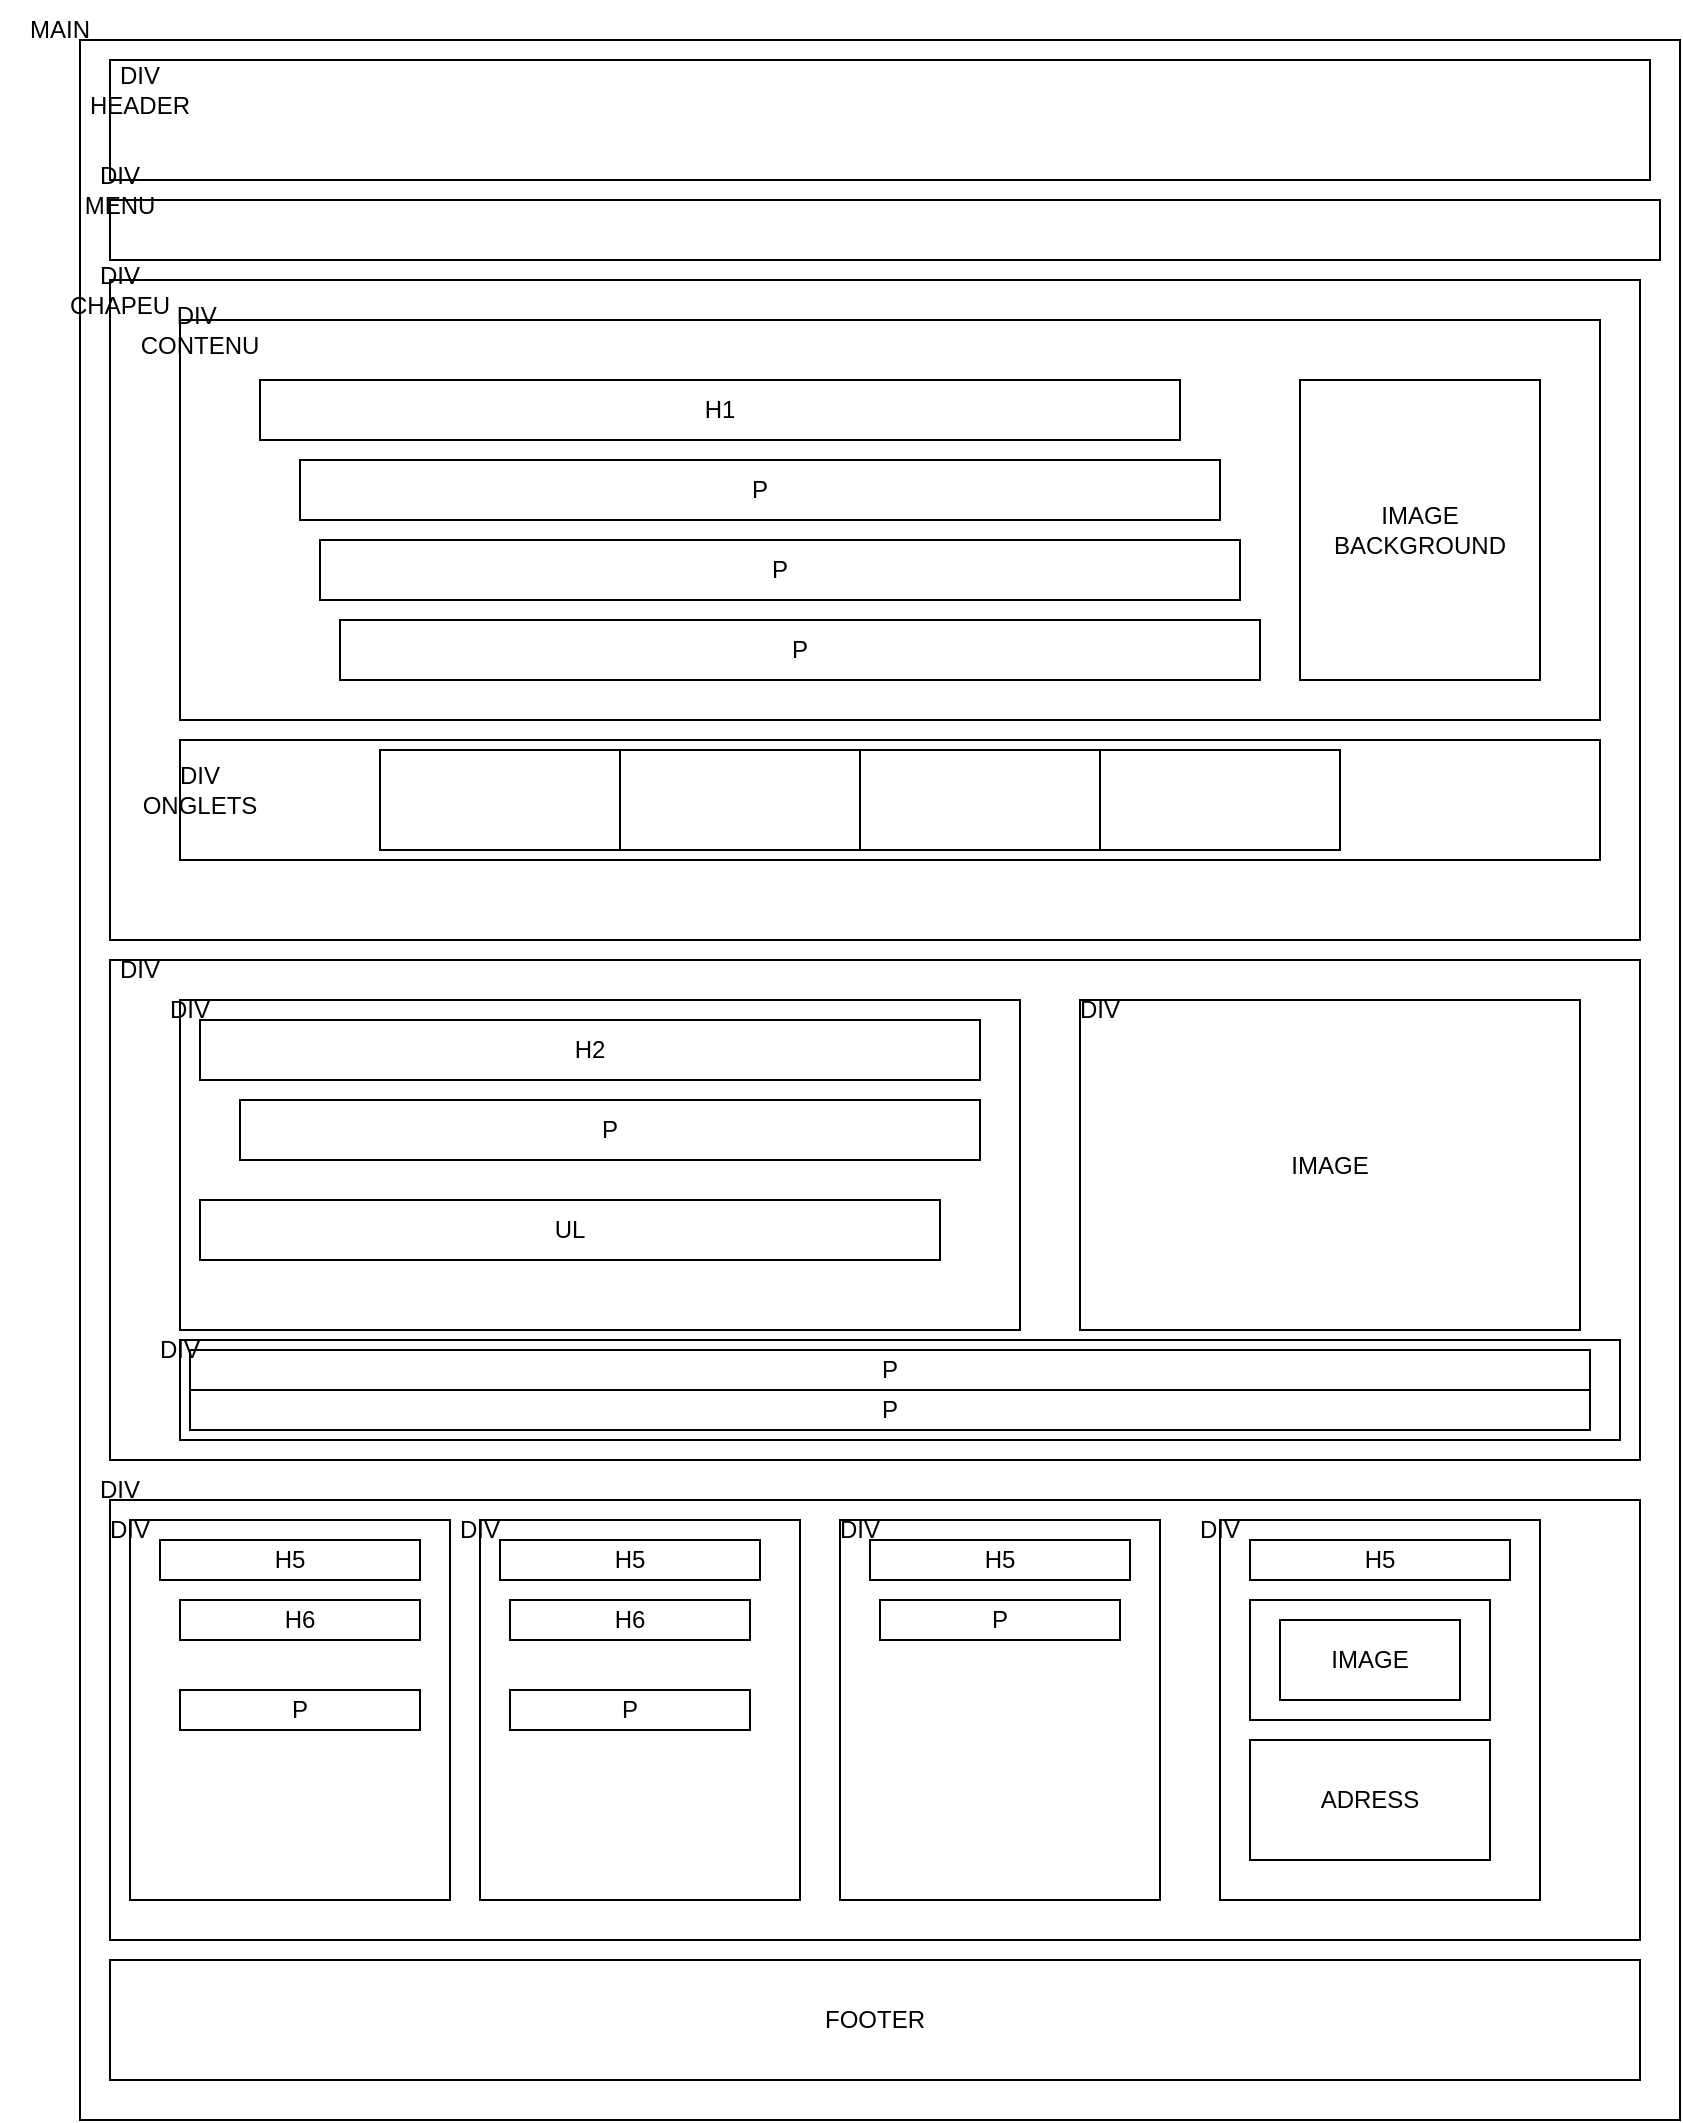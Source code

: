 <mxfile version="20.8.16" type="device"><diagram name="Page-1" id="SESBvs3UI0SL-tLKVWSo"><mxGraphModel dx="2396" dy="881" grid="1" gridSize="10" guides="1" tooltips="1" connect="1" arrows="1" fold="1" page="1" pageScale="1" pageWidth="827" pageHeight="1169" math="0" shadow="0"><root><mxCell id="0"/><mxCell id="1" parent="0"/><mxCell id="TVArz3ZOQGWBPpk73GY8-2" value="" style="rounded=0;whiteSpace=wrap;html=1;" vertex="1" parent="1"><mxGeometry x="10" y="40" width="800" height="1040" as="geometry"/></mxCell><mxCell id="TVArz3ZOQGWBPpk73GY8-3" value="" style="rounded=0;whiteSpace=wrap;html=1;" vertex="1" parent="1"><mxGeometry x="25" y="50" width="770" height="60" as="geometry"/></mxCell><mxCell id="TVArz3ZOQGWBPpk73GY8-4" value="" style="rounded=0;whiteSpace=wrap;html=1;" vertex="1" parent="1"><mxGeometry x="25" y="120" width="775" height="30" as="geometry"/></mxCell><mxCell id="TVArz3ZOQGWBPpk73GY8-5" value="MAIN" style="text;html=1;strokeColor=none;fillColor=none;align=center;verticalAlign=middle;whiteSpace=wrap;rounded=0;" vertex="1" parent="1"><mxGeometry x="-30" y="20" width="60" height="30" as="geometry"/></mxCell><mxCell id="TVArz3ZOQGWBPpk73GY8-6" value="Text" style="text;html=1;strokeColor=none;fillColor=none;align=center;verticalAlign=middle;whiteSpace=wrap;rounded=0;" vertex="1" parent="1"><mxGeometry x="570" y="440" width="60" height="30" as="geometry"/></mxCell><mxCell id="TVArz3ZOQGWBPpk73GY8-7" value="Text" style="text;html=1;strokeColor=none;fillColor=none;align=center;verticalAlign=middle;whiteSpace=wrap;rounded=0;" vertex="1" parent="1"><mxGeometry x="570" y="440" width="60" height="30" as="geometry"/></mxCell><mxCell id="TVArz3ZOQGWBPpk73GY8-8" value="DIV MENU" style="text;html=1;strokeColor=none;fillColor=none;align=center;verticalAlign=middle;whiteSpace=wrap;rounded=0;" vertex="1" parent="1"><mxGeometry y="100" width="60" height="30" as="geometry"/></mxCell><mxCell id="TVArz3ZOQGWBPpk73GY8-9" value="DIV HEADER" style="text;html=1;strokeColor=none;fillColor=none;align=center;verticalAlign=middle;whiteSpace=wrap;rounded=0;" vertex="1" parent="1"><mxGeometry x="10" y="50" width="60" height="30" as="geometry"/></mxCell><mxCell id="TVArz3ZOQGWBPpk73GY8-11" value="" style="rounded=0;whiteSpace=wrap;html=1;" vertex="1" parent="1"><mxGeometry x="25" y="160" width="765" height="330" as="geometry"/></mxCell><mxCell id="TVArz3ZOQGWBPpk73GY8-12" value="DIV CHAPEU" style="text;html=1;strokeColor=none;fillColor=none;align=center;verticalAlign=middle;whiteSpace=wrap;rounded=0;" vertex="1" parent="1"><mxGeometry y="150" width="60" height="30" as="geometry"/></mxCell><mxCell id="TVArz3ZOQGWBPpk73GY8-13" value="" style="rounded=0;whiteSpace=wrap;html=1;" vertex="1" parent="1"><mxGeometry x="60" y="180" width="710" height="200" as="geometry"/></mxCell><mxCell id="TVArz3ZOQGWBPpk73GY8-14" value="" style="rounded=0;whiteSpace=wrap;html=1;" vertex="1" parent="1"><mxGeometry x="60" y="390" width="710" height="60" as="geometry"/></mxCell><mxCell id="TVArz3ZOQGWBPpk73GY8-15" value="" style="rounded=0;whiteSpace=wrap;html=1;" vertex="1" parent="1"><mxGeometry x="160" y="395" width="120" height="50" as="geometry"/></mxCell><mxCell id="TVArz3ZOQGWBPpk73GY8-16" value="" style="rounded=0;whiteSpace=wrap;html=1;" vertex="1" parent="1"><mxGeometry x="280" y="395" width="120" height="50" as="geometry"/></mxCell><mxCell id="TVArz3ZOQGWBPpk73GY8-17" value="" style="rounded=0;whiteSpace=wrap;html=1;" vertex="1" parent="1"><mxGeometry x="400" y="395" width="120" height="50" as="geometry"/></mxCell><mxCell id="TVArz3ZOQGWBPpk73GY8-18" value="" style="rounded=0;whiteSpace=wrap;html=1;" vertex="1" parent="1"><mxGeometry x="520" y="395" width="120" height="50" as="geometry"/></mxCell><mxCell id="TVArz3ZOQGWBPpk73GY8-19" value="H1" style="rounded=0;whiteSpace=wrap;html=1;" vertex="1" parent="1"><mxGeometry x="100" y="210" width="460" height="30" as="geometry"/></mxCell><mxCell id="TVArz3ZOQGWBPpk73GY8-20" value="P" style="rounded=0;whiteSpace=wrap;html=1;" vertex="1" parent="1"><mxGeometry x="120" y="250" width="460" height="30" as="geometry"/></mxCell><mxCell id="TVArz3ZOQGWBPpk73GY8-21" value="P" style="rounded=0;whiteSpace=wrap;html=1;" vertex="1" parent="1"><mxGeometry x="140" y="330" width="460" height="30" as="geometry"/></mxCell><mxCell id="TVArz3ZOQGWBPpk73GY8-22" value="P" style="rounded=0;whiteSpace=wrap;html=1;" vertex="1" parent="1"><mxGeometry x="130" y="290" width="460" height="30" as="geometry"/></mxCell><mxCell id="TVArz3ZOQGWBPpk73GY8-25" value="DIV&amp;nbsp; CONTENU" style="text;html=1;strokeColor=none;fillColor=none;align=center;verticalAlign=middle;whiteSpace=wrap;rounded=0;" vertex="1" parent="1"><mxGeometry x="40" y="170" width="60" height="30" as="geometry"/></mxCell><mxCell id="TVArz3ZOQGWBPpk73GY8-26" value="DIV ONGLETS" style="text;html=1;strokeColor=none;fillColor=none;align=center;verticalAlign=middle;whiteSpace=wrap;rounded=0;" vertex="1" parent="1"><mxGeometry x="40" y="400" width="60" height="30" as="geometry"/></mxCell><mxCell id="TVArz3ZOQGWBPpk73GY8-27" value="" style="rounded=0;whiteSpace=wrap;html=1;" vertex="1" parent="1"><mxGeometry x="25" y="500" width="765" height="250" as="geometry"/></mxCell><mxCell id="TVArz3ZOQGWBPpk73GY8-28" value="" style="rounded=0;whiteSpace=wrap;html=1;" vertex="1" parent="1"><mxGeometry x="60" y="520" width="420" height="165" as="geometry"/></mxCell><mxCell id="TVArz3ZOQGWBPpk73GY8-29" value="IMAGE" style="rounded=0;whiteSpace=wrap;html=1;" vertex="1" parent="1"><mxGeometry x="510" y="520" width="250" height="165" as="geometry"/></mxCell><mxCell id="TVArz3ZOQGWBPpk73GY8-33" value="H2" style="rounded=0;whiteSpace=wrap;html=1;" vertex="1" parent="1"><mxGeometry x="70" y="530" width="390" height="30" as="geometry"/></mxCell><mxCell id="TVArz3ZOQGWBPpk73GY8-34" value="P" style="rounded=0;whiteSpace=wrap;html=1;" vertex="1" parent="1"><mxGeometry x="90" y="570" width="370" height="30" as="geometry"/></mxCell><mxCell id="TVArz3ZOQGWBPpk73GY8-35" value="UL" style="rounded=0;whiteSpace=wrap;html=1;" vertex="1" parent="1"><mxGeometry x="70" y="620" width="370" height="30" as="geometry"/></mxCell><mxCell id="TVArz3ZOQGWBPpk73GY8-36" value="" style="rounded=0;whiteSpace=wrap;html=1;" vertex="1" parent="1"><mxGeometry x="25" y="770" width="765" height="220" as="geometry"/></mxCell><mxCell id="TVArz3ZOQGWBPpk73GY8-37" value="" style="rounded=0;whiteSpace=wrap;html=1;" vertex="1" parent="1"><mxGeometry x="35" y="780" width="160" height="190" as="geometry"/></mxCell><mxCell id="TVArz3ZOQGWBPpk73GY8-38" value="" style="rounded=0;whiteSpace=wrap;html=1;" vertex="1" parent="1"><mxGeometry x="210" y="780" width="160" height="190" as="geometry"/></mxCell><mxCell id="TVArz3ZOQGWBPpk73GY8-39" value="" style="rounded=0;whiteSpace=wrap;html=1;" vertex="1" parent="1"><mxGeometry x="390" y="780" width="160" height="190" as="geometry"/></mxCell><mxCell id="TVArz3ZOQGWBPpk73GY8-40" value="" style="rounded=0;whiteSpace=wrap;html=1;" vertex="1" parent="1"><mxGeometry x="580" y="780" width="160" height="190" as="geometry"/></mxCell><mxCell id="TVArz3ZOQGWBPpk73GY8-41" value="H5" style="rounded=0;whiteSpace=wrap;html=1;" vertex="1" parent="1"><mxGeometry x="50" y="790" width="130" height="20" as="geometry"/></mxCell><mxCell id="TVArz3ZOQGWBPpk73GY8-42" value="H6" style="rounded=0;whiteSpace=wrap;html=1;" vertex="1" parent="1"><mxGeometry x="60" y="820" width="120" height="20" as="geometry"/></mxCell><mxCell id="TVArz3ZOQGWBPpk73GY8-43" value="P" style="rounded=0;whiteSpace=wrap;html=1;" vertex="1" parent="1"><mxGeometry x="60" y="865" width="120" height="20" as="geometry"/></mxCell><mxCell id="TVArz3ZOQGWBPpk73GY8-44" value="H5" style="rounded=0;whiteSpace=wrap;html=1;" vertex="1" parent="1"><mxGeometry x="220" y="790" width="130" height="20" as="geometry"/></mxCell><mxCell id="TVArz3ZOQGWBPpk73GY8-45" value="H5" style="rounded=0;whiteSpace=wrap;html=1;" vertex="1" parent="1"><mxGeometry x="405" y="790" width="130" height="20" as="geometry"/></mxCell><mxCell id="TVArz3ZOQGWBPpk73GY8-46" value="H5" style="rounded=0;whiteSpace=wrap;html=1;" vertex="1" parent="1"><mxGeometry x="595" y="790" width="130" height="20" as="geometry"/></mxCell><mxCell id="TVArz3ZOQGWBPpk73GY8-48" value="H6" style="rounded=0;whiteSpace=wrap;html=1;" vertex="1" parent="1"><mxGeometry x="225" y="820" width="120" height="20" as="geometry"/></mxCell><mxCell id="TVArz3ZOQGWBPpk73GY8-49" value="P" style="rounded=0;whiteSpace=wrap;html=1;" vertex="1" parent="1"><mxGeometry x="225" y="865" width="120" height="20" as="geometry"/></mxCell><mxCell id="TVArz3ZOQGWBPpk73GY8-51" value="P" style="rounded=0;whiteSpace=wrap;html=1;" vertex="1" parent="1"><mxGeometry x="410" y="820" width="120" height="20" as="geometry"/></mxCell><mxCell id="TVArz3ZOQGWBPpk73GY8-52" value="" style="rounded=0;whiteSpace=wrap;html=1;" vertex="1" parent="1"><mxGeometry x="595" y="820" width="120" height="60" as="geometry"/></mxCell><mxCell id="TVArz3ZOQGWBPpk73GY8-53" value="ADRESS" style="rounded=0;whiteSpace=wrap;html=1;" vertex="1" parent="1"><mxGeometry x="595" y="890" width="120" height="60" as="geometry"/></mxCell><mxCell id="TVArz3ZOQGWBPpk73GY8-54" value="IMAGE" style="rounded=0;whiteSpace=wrap;html=1;" vertex="1" parent="1"><mxGeometry x="610" y="830" width="90" height="40" as="geometry"/></mxCell><mxCell id="TVArz3ZOQGWBPpk73GY8-55" value="FOOTER" style="rounded=0;whiteSpace=wrap;html=1;" vertex="1" parent="1"><mxGeometry x="25" y="1000" width="765" height="60" as="geometry"/></mxCell><mxCell id="TVArz3ZOQGWBPpk73GY8-57" value="IMAGE BACKGROUND" style="rounded=0;whiteSpace=wrap;html=1;" vertex="1" parent="1"><mxGeometry x="620" y="210" width="120" height="150" as="geometry"/></mxCell><mxCell id="TVArz3ZOQGWBPpk73GY8-59" value="DIV" style="text;html=1;strokeColor=none;fillColor=none;align=center;verticalAlign=middle;whiteSpace=wrap;rounded=0;" vertex="1" parent="1"><mxGeometry x="10" y="490" width="60" height="30" as="geometry"/></mxCell><mxCell id="TVArz3ZOQGWBPpk73GY8-61" value="DIV" style="text;html=1;strokeColor=none;fillColor=none;align=center;verticalAlign=middle;whiteSpace=wrap;rounded=0;" vertex="1" parent="1"><mxGeometry x="35" y="510" width="60" height="30" as="geometry"/></mxCell><mxCell id="TVArz3ZOQGWBPpk73GY8-62" value="DIV" style="text;html=1;strokeColor=none;fillColor=none;align=center;verticalAlign=middle;whiteSpace=wrap;rounded=0;" vertex="1" parent="1"><mxGeometry x="490" y="510" width="60" height="30" as="geometry"/></mxCell><mxCell id="TVArz3ZOQGWBPpk73GY8-65" value="" style="rounded=0;whiteSpace=wrap;html=1;" vertex="1" parent="1"><mxGeometry x="60" y="690" width="720" height="50" as="geometry"/></mxCell><mxCell id="TVArz3ZOQGWBPpk73GY8-66" value="P" style="rounded=0;whiteSpace=wrap;html=1;" vertex="1" parent="1"><mxGeometry x="65" y="695" width="700" height="20" as="geometry"/></mxCell><mxCell id="TVArz3ZOQGWBPpk73GY8-67" value="P" style="rounded=0;whiteSpace=wrap;html=1;" vertex="1" parent="1"><mxGeometry x="65" y="715" width="700" height="20" as="geometry"/></mxCell><mxCell id="TVArz3ZOQGWBPpk73GY8-68" value="DIV" style="text;html=1;strokeColor=none;fillColor=none;align=center;verticalAlign=middle;whiteSpace=wrap;rounded=0;" vertex="1" parent="1"><mxGeometry x="30" y="680" width="60" height="30" as="geometry"/></mxCell><mxCell id="TVArz3ZOQGWBPpk73GY8-69" value="DIV" style="text;html=1;strokeColor=none;fillColor=none;align=center;verticalAlign=middle;whiteSpace=wrap;rounded=0;" vertex="1" parent="1"><mxGeometry y="750" width="60" height="30" as="geometry"/></mxCell><mxCell id="TVArz3ZOQGWBPpk73GY8-70" value="DIV" style="text;html=1;strokeColor=none;fillColor=none;align=center;verticalAlign=middle;whiteSpace=wrap;rounded=0;" vertex="1" parent="1"><mxGeometry x="5" y="770" width="60" height="30" as="geometry"/></mxCell><mxCell id="TVArz3ZOQGWBPpk73GY8-71" value="DIV" style="text;html=1;strokeColor=none;fillColor=none;align=center;verticalAlign=middle;whiteSpace=wrap;rounded=0;" vertex="1" parent="1"><mxGeometry x="180" y="770" width="60" height="30" as="geometry"/></mxCell><mxCell id="TVArz3ZOQGWBPpk73GY8-72" value="DIV" style="text;html=1;strokeColor=none;fillColor=none;align=center;verticalAlign=middle;whiteSpace=wrap;rounded=0;" vertex="1" parent="1"><mxGeometry x="370" y="770" width="60" height="30" as="geometry"/></mxCell><mxCell id="TVArz3ZOQGWBPpk73GY8-73" value="DIV" style="text;html=1;strokeColor=none;fillColor=none;align=center;verticalAlign=middle;whiteSpace=wrap;rounded=0;" vertex="1" parent="1"><mxGeometry x="550" y="770" width="60" height="30" as="geometry"/></mxCell></root></mxGraphModel></diagram></mxfile>